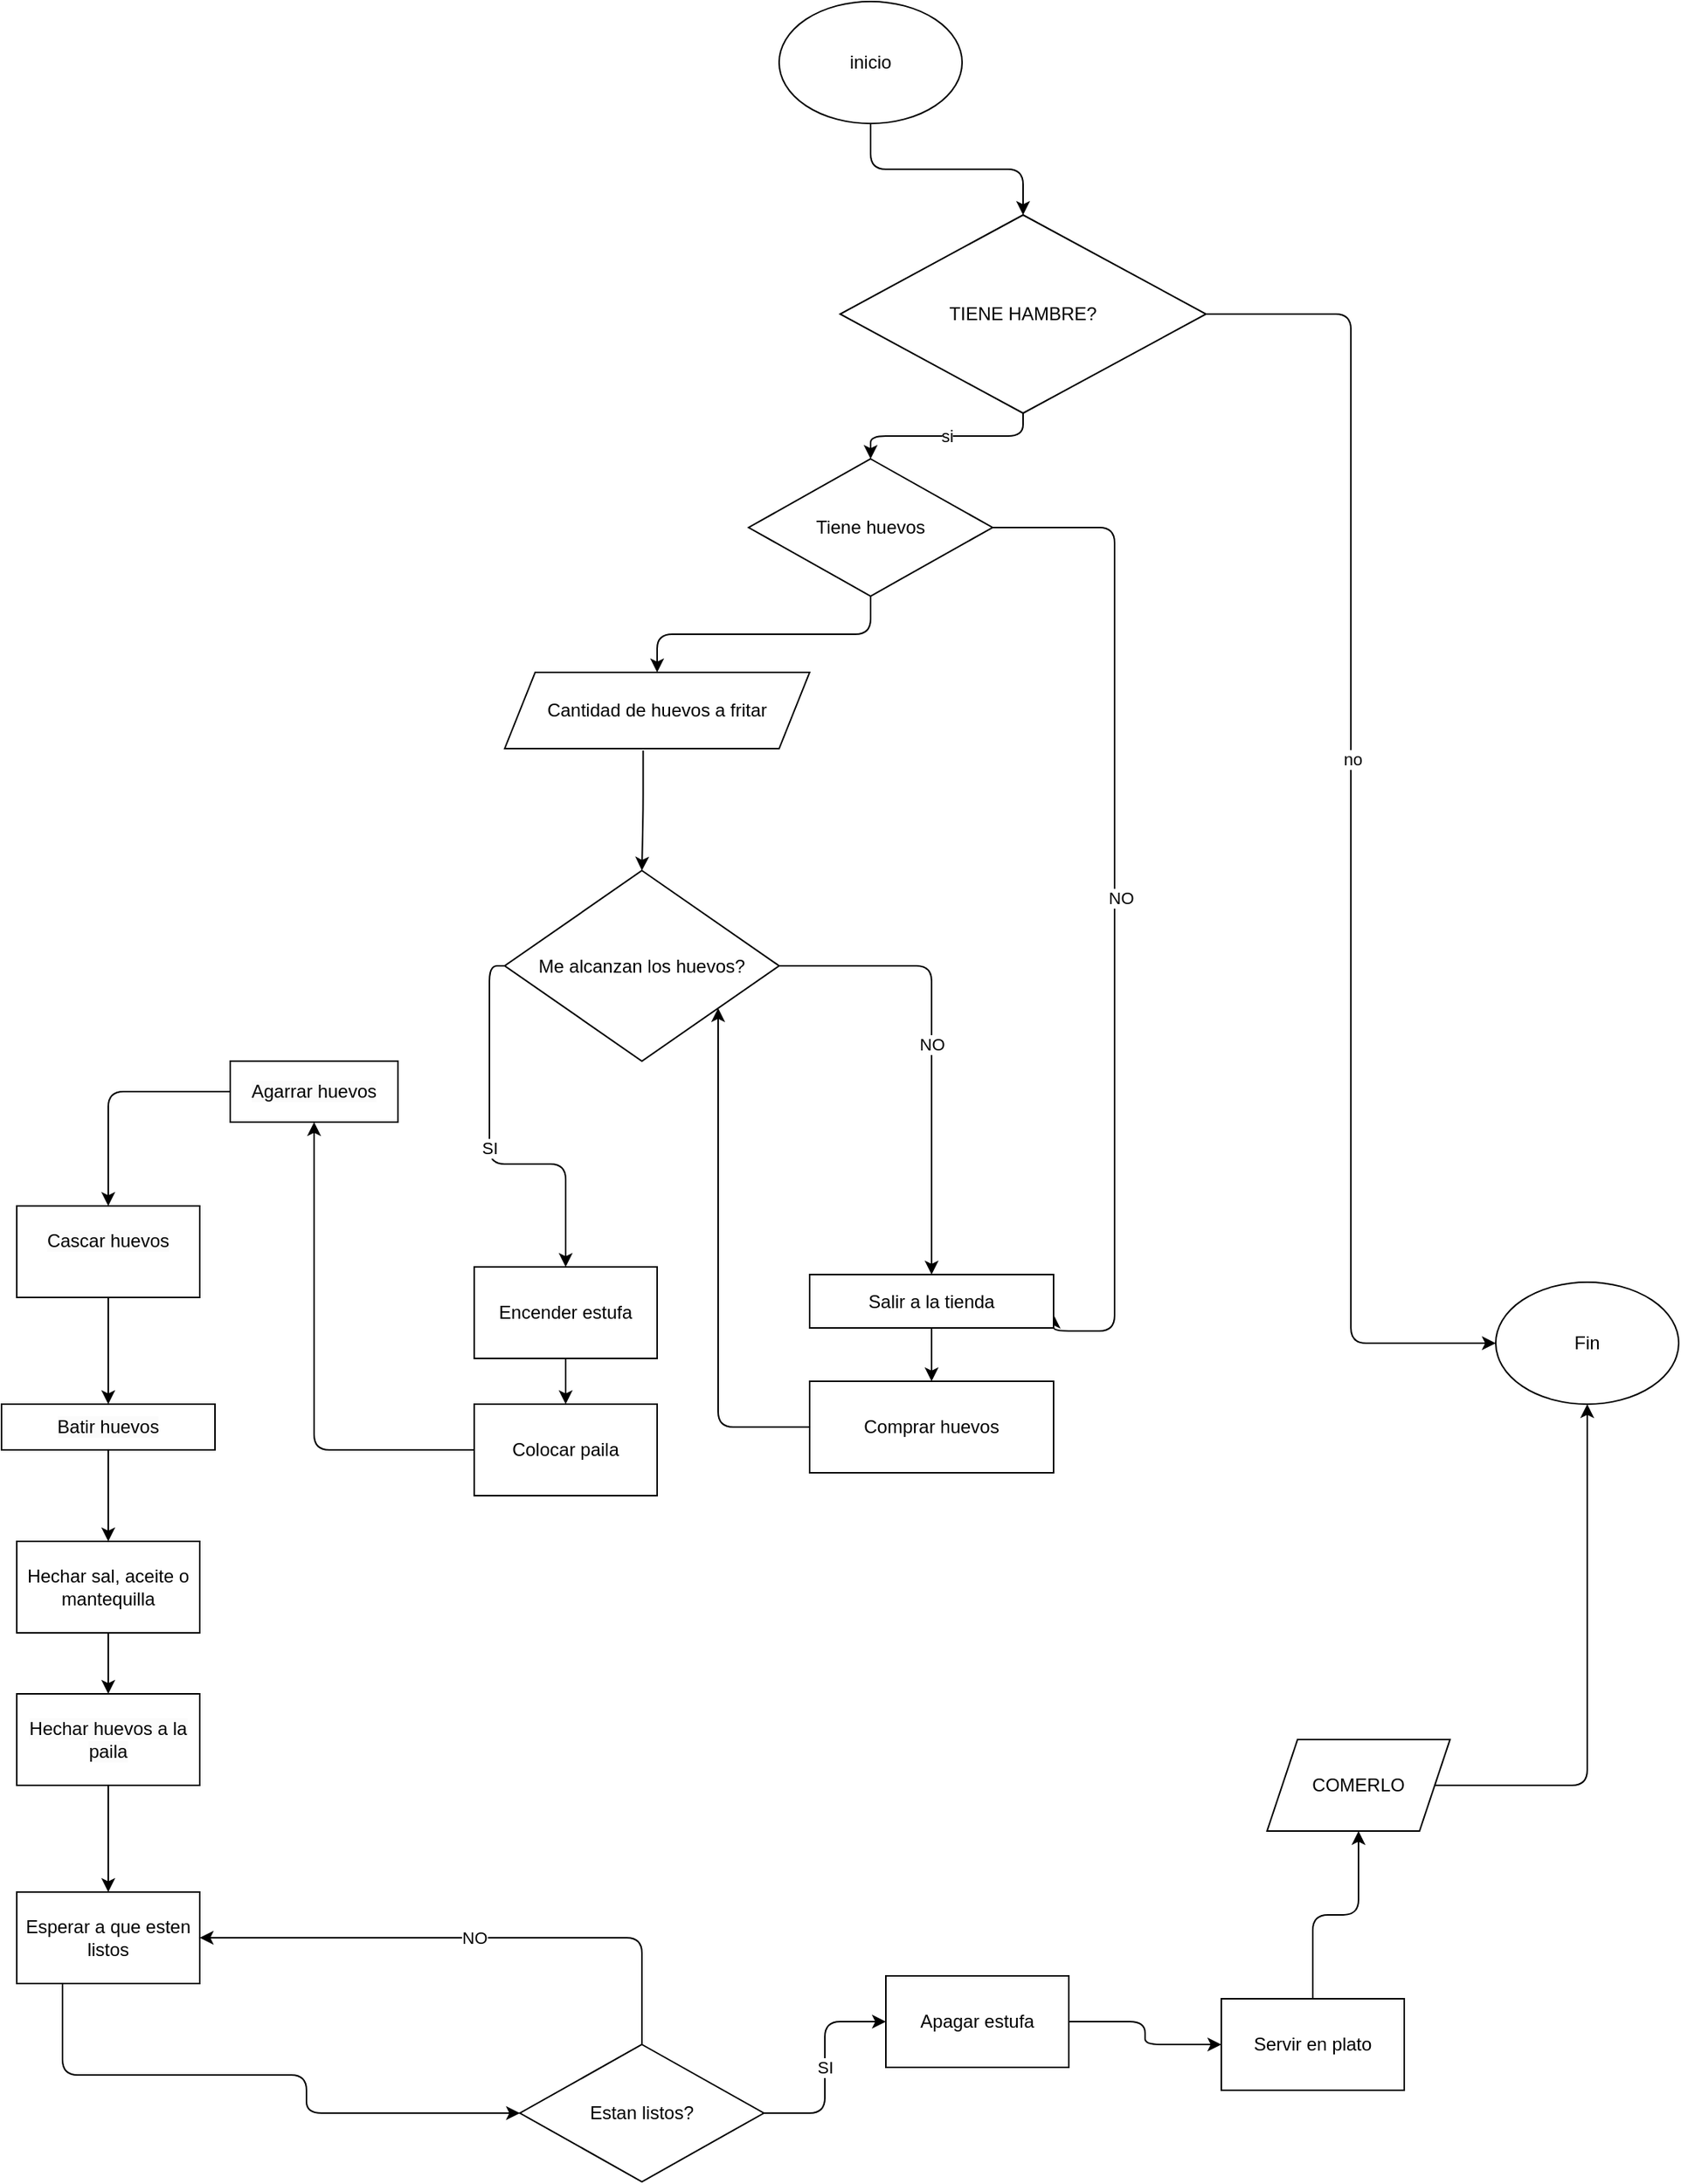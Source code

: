 <mxfile>
    <diagram id="GcUG25l4r6ryCjf9cAQH" name="Página-1">
        <mxGraphModel dx="2937" dy="1940" grid="1" gridSize="10" guides="1" tooltips="1" connect="1" arrows="1" fold="1" page="1" pageScale="1" pageWidth="827" pageHeight="1169" math="0" shadow="0">
            <root>
                <mxCell id="0"/>
                <mxCell id="1" parent="0"/>
                <mxCell id="7" style="edgeStyle=orthogonalEdgeStyle;html=1;entryX=0.5;entryY=0;entryDx=0;entryDy=0;" edge="1" parent="1" source="2" target="4">
                    <mxGeometry relative="1" as="geometry"/>
                </mxCell>
                <mxCell id="2" value="inicio" style="ellipse;whiteSpace=wrap;html=1;" vertex="1" parent="1">
                    <mxGeometry x="-10" y="324" width="120" height="80" as="geometry"/>
                </mxCell>
                <mxCell id="3" value="Fin" style="ellipse;whiteSpace=wrap;html=1;" vertex="1" parent="1">
                    <mxGeometry x="460" y="1164" width="120" height="80" as="geometry"/>
                </mxCell>
                <mxCell id="5" value="si" style="edgeStyle=orthogonalEdgeStyle;html=1;entryX=0.5;entryY=0;entryDx=0;entryDy=0;" edge="1" parent="1" source="4" target="6">
                    <mxGeometry relative="1" as="geometry">
                        <mxPoint x="150" y="674" as="targetPoint"/>
                    </mxGeometry>
                </mxCell>
                <mxCell id="8" style="edgeStyle=orthogonalEdgeStyle;html=1;entryX=0;entryY=0.5;entryDx=0;entryDy=0;" edge="1" parent="1" source="4" target="3">
                    <mxGeometry relative="1" as="geometry">
                        <mxPoint x="410" y="404" as="targetPoint"/>
                    </mxGeometry>
                </mxCell>
                <mxCell id="9" value="no" style="edgeLabel;html=1;align=center;verticalAlign=middle;resizable=0;points=[];" vertex="1" connectable="0" parent="8">
                    <mxGeometry x="-0.105" y="1" relative="1" as="geometry">
                        <mxPoint as="offset"/>
                    </mxGeometry>
                </mxCell>
                <mxCell id="4" value="TIENE HAMBRE?" style="rhombus;whiteSpace=wrap;html=1;" vertex="1" parent="1">
                    <mxGeometry x="30" y="464" width="240" height="130" as="geometry"/>
                </mxCell>
                <mxCell id="11" style="edgeStyle=orthogonalEdgeStyle;html=1;entryX=0.5;entryY=0;entryDx=0;entryDy=0;" edge="1" parent="1" source="6" target="10">
                    <mxGeometry relative="1" as="geometry"/>
                </mxCell>
                <mxCell id="64" style="edgeStyle=orthogonalEdgeStyle;html=1;entryX=1;entryY=0.75;entryDx=0;entryDy=0;" edge="1" parent="1" source="6" target="44">
                    <mxGeometry relative="1" as="geometry">
                        <Array as="points">
                            <mxPoint x="210" y="669"/>
                            <mxPoint x="210" y="1196"/>
                        </Array>
                    </mxGeometry>
                </mxCell>
                <mxCell id="65" value="NO" style="edgeLabel;html=1;align=center;verticalAlign=middle;resizable=0;points=[];" vertex="1" connectable="0" parent="64">
                    <mxGeometry x="-0.019" y="4" relative="1" as="geometry">
                        <mxPoint as="offset"/>
                    </mxGeometry>
                </mxCell>
                <mxCell id="6" value="Tiene huevos" style="rhombus;whiteSpace=wrap;html=1;" vertex="1" parent="1">
                    <mxGeometry x="-30" y="624" width="160" height="90" as="geometry"/>
                </mxCell>
                <mxCell id="13" style="edgeStyle=orthogonalEdgeStyle;html=1;entryX=0.5;entryY=0;entryDx=0;entryDy=0;exitX=0.454;exitY=1.024;exitDx=0;exitDy=0;exitPerimeter=0;" edge="1" parent="1" source="10" target="12">
                    <mxGeometry relative="1" as="geometry"/>
                </mxCell>
                <mxCell id="10" value="Cantidad de huevos a fritar" style="shape=parallelogram;perimeter=parallelogramPerimeter;whiteSpace=wrap;html=1;fixedSize=1;" vertex="1" parent="1">
                    <mxGeometry x="-190" y="764" width="200" height="50" as="geometry"/>
                </mxCell>
                <mxCell id="24" value="SI" style="edgeStyle=orthogonalEdgeStyle;html=1;exitX=0;exitY=0.5;exitDx=0;exitDy=0;entryX=0.5;entryY=0;entryDx=0;entryDy=0;" edge="1" parent="1" source="12" target="60">
                    <mxGeometry relative="1" as="geometry">
                        <mxPoint x="-150" y="1144" as="targetPoint"/>
                    </mxGeometry>
                </mxCell>
                <mxCell id="63" value="NO" style="edgeStyle=orthogonalEdgeStyle;html=1;" edge="1" parent="1" source="12" target="44">
                    <mxGeometry relative="1" as="geometry"/>
                </mxCell>
                <mxCell id="12" value="Me alcanzan los huevos?" style="rhombus;whiteSpace=wrap;html=1;" vertex="1" parent="1">
                    <mxGeometry x="-190" y="894" width="180" height="125" as="geometry"/>
                </mxCell>
                <mxCell id="23" value="NO" style="edgeStyle=orthogonalEdgeStyle;html=1;exitX=0.5;exitY=0;exitDx=0;exitDy=0;entryX=1;entryY=0.5;entryDx=0;entryDy=0;" edge="1" parent="1" source="20" target="50">
                    <mxGeometry relative="1" as="geometry">
                        <mxPoint x="-260" y="1574" as="targetPoint"/>
                    </mxGeometry>
                </mxCell>
                <mxCell id="34" value="SI" style="edgeStyle=orthogonalEdgeStyle;html=1;entryX=0;entryY=0.5;entryDx=0;entryDy=0;" edge="1" parent="1" source="20" target="52">
                    <mxGeometry relative="1" as="geometry">
                        <mxPoint x="50" y="1624" as="targetPoint"/>
                    </mxGeometry>
                </mxCell>
                <mxCell id="20" value="Estan listos?" style="rhombus;whiteSpace=wrap;html=1;" vertex="1" parent="1">
                    <mxGeometry x="-180" y="1664" width="160" height="90" as="geometry"/>
                </mxCell>
                <mxCell id="30" style="edgeStyle=orthogonalEdgeStyle;html=1;entryX=0;entryY=0.5;entryDx=0;entryDy=0;exitX=0.25;exitY=1;exitDx=0;exitDy=0;" edge="1" parent="1" source="50" target="20">
                    <mxGeometry relative="1" as="geometry">
                        <mxPoint x="-380" y="1864" as="targetPoint"/>
                        <mxPoint x="-260" y="1594.077" as="sourcePoint"/>
                        <Array as="points">
                            <mxPoint x="-480" y="1684"/>
                            <mxPoint x="-320" y="1684"/>
                            <mxPoint x="-320" y="1709"/>
                        </Array>
                    </mxGeometry>
                </mxCell>
                <mxCell id="35" style="edgeStyle=orthogonalEdgeStyle;html=1;entryX=0;entryY=0.5;entryDx=0;entryDy=0;exitX=1;exitY=0.5;exitDx=0;exitDy=0;" edge="1" parent="1" source="52" target="51">
                    <mxGeometry relative="1" as="geometry">
                        <mxPoint x="150" y="1624.077" as="sourcePoint"/>
                        <mxPoint x="240" y="1649" as="targetPoint"/>
                    </mxGeometry>
                </mxCell>
                <mxCell id="41" style="edgeStyle=orthogonalEdgeStyle;html=1;entryX=0.5;entryY=1;entryDx=0;entryDy=0;exitX=0.5;exitY=0;exitDx=0;exitDy=0;" edge="1" parent="1" source="51" target="33">
                    <mxGeometry relative="1" as="geometry">
                        <mxPoint x="305" y="1584" as="sourcePoint"/>
                    </mxGeometry>
                </mxCell>
                <mxCell id="42" style="edgeStyle=orthogonalEdgeStyle;html=1;entryX=0.5;entryY=1;entryDx=0;entryDy=0;" edge="1" parent="1" source="33" target="3">
                    <mxGeometry relative="1" as="geometry"/>
                </mxCell>
                <mxCell id="33" value="COMERLO" style="shape=parallelogram;perimeter=parallelogramPerimeter;whiteSpace=wrap;html=1;fixedSize=1;" vertex="1" parent="1">
                    <mxGeometry x="310" y="1464" width="120" height="60" as="geometry"/>
                </mxCell>
                <mxCell id="40" style="edgeStyle=orthogonalEdgeStyle;html=1;entryX=0.5;entryY=1;entryDx=0;entryDy=0;exitX=0;exitY=0.5;exitDx=0;exitDy=0;" edge="1" parent="1" source="61" target="45">
                    <mxGeometry relative="1" as="geometry">
                        <mxPoint x="-190" y="1284.037" as="sourcePoint"/>
                        <mxPoint x="-260" y="1074" as="targetPoint"/>
                    </mxGeometry>
                </mxCell>
                <mxCell id="67" style="edgeStyle=orthogonalEdgeStyle;html=1;entryX=0.5;entryY=0;entryDx=0;entryDy=0;" edge="1" parent="1" source="44" target="66">
                    <mxGeometry relative="1" as="geometry"/>
                </mxCell>
                <mxCell id="44" value="Salir a la tienda" style="whiteSpace=wrap;html=1;" vertex="1" parent="1">
                    <mxGeometry x="10" y="1159" width="160" height="35" as="geometry"/>
                </mxCell>
                <mxCell id="53" style="edgeStyle=orthogonalEdgeStyle;html=1;exitX=0;exitY=0.5;exitDx=0;exitDy=0;entryX=0.5;entryY=0;entryDx=0;entryDy=0;" edge="1" parent="1" source="45" target="46">
                    <mxGeometry relative="1" as="geometry"/>
                </mxCell>
                <mxCell id="45" value="&lt;span style=&quot;color: rgb(0, 0, 0); font-family: Helvetica; font-size: 12px; font-style: normal; font-variant-ligatures: normal; font-variant-caps: normal; font-weight: 400; letter-spacing: normal; orphans: 2; text-align: center; text-indent: 0px; text-transform: none; widows: 2; word-spacing: 0px; -webkit-text-stroke-width: 0px; background-color: rgb(251, 251, 251); text-decoration-thickness: initial; text-decoration-style: initial; text-decoration-color: initial; float: none; display: inline !important;&quot;&gt;Agarrar huevos&lt;/span&gt;" style="rounded=0;whiteSpace=wrap;html=1;" vertex="1" parent="1">
                    <mxGeometry x="-370" y="1019" width="110" height="40" as="geometry"/>
                </mxCell>
                <mxCell id="54" style="edgeStyle=orthogonalEdgeStyle;html=1;" edge="1" parent="1" source="46" target="47">
                    <mxGeometry relative="1" as="geometry"/>
                </mxCell>
                <mxCell id="46" value="&#10;&lt;span style=&quot;color: rgb(0, 0, 0); font-family: Helvetica; font-size: 12px; font-style: normal; font-variant-ligatures: normal; font-variant-caps: normal; font-weight: 400; letter-spacing: normal; orphans: 2; text-align: center; text-indent: 0px; text-transform: none; widows: 2; word-spacing: 0px; -webkit-text-stroke-width: 0px; background-color: rgb(251, 251, 251); text-decoration-thickness: initial; text-decoration-style: initial; text-decoration-color: initial; float: none; display: inline !important;&quot;&gt;Cascar huevos&lt;/span&gt;&#10;&#10;" style="rounded=0;whiteSpace=wrap;html=1;" vertex="1" parent="1">
                    <mxGeometry x="-510" y="1114" width="120" height="60" as="geometry"/>
                </mxCell>
                <mxCell id="55" style="edgeStyle=orthogonalEdgeStyle;html=1;entryX=0.5;entryY=0;entryDx=0;entryDy=0;" edge="1" parent="1" source="47" target="48">
                    <mxGeometry relative="1" as="geometry"/>
                </mxCell>
                <mxCell id="47" value="&lt;span style=&quot;color: rgb(0, 0, 0); font-family: Helvetica; font-size: 12px; font-style: normal; font-variant-ligatures: normal; font-variant-caps: normal; font-weight: 400; letter-spacing: normal; orphans: 2; text-align: center; text-indent: 0px; text-transform: none; widows: 2; word-spacing: 0px; -webkit-text-stroke-width: 0px; background-color: rgb(251, 251, 251); text-decoration-thickness: initial; text-decoration-style: initial; text-decoration-color: initial; float: none; display: inline !important;&quot;&gt;Batir huevos&lt;/span&gt;" style="rounded=0;whiteSpace=wrap;html=1;" vertex="1" parent="1">
                    <mxGeometry x="-520" y="1244" width="140" height="30" as="geometry"/>
                </mxCell>
                <mxCell id="56" style="edgeStyle=orthogonalEdgeStyle;html=1;entryX=0.5;entryY=0;entryDx=0;entryDy=0;" edge="1" parent="1" source="48" target="49">
                    <mxGeometry relative="1" as="geometry"/>
                </mxCell>
                <mxCell id="48" value="Hechar sal, aceite o mantequilla" style="rounded=0;whiteSpace=wrap;html=1;" vertex="1" parent="1">
                    <mxGeometry x="-510" y="1334" width="120" height="60" as="geometry"/>
                </mxCell>
                <mxCell id="57" style="edgeStyle=orthogonalEdgeStyle;html=1;entryX=0.5;entryY=0;entryDx=0;entryDy=0;" edge="1" parent="1" source="49" target="50">
                    <mxGeometry relative="1" as="geometry"/>
                </mxCell>
                <mxCell id="49" value="&lt;span style=&quot;color: rgb(0, 0, 0); font-family: Helvetica; font-size: 12px; font-style: normal; font-variant-ligatures: normal; font-variant-caps: normal; font-weight: 400; letter-spacing: normal; orphans: 2; text-align: center; text-indent: 0px; text-transform: none; widows: 2; word-spacing: 0px; -webkit-text-stroke-width: 0px; background-color: rgb(251, 251, 251); text-decoration-thickness: initial; text-decoration-style: initial; text-decoration-color: initial; float: none; display: inline !important;&quot;&gt;Hechar huevos a la paila&lt;/span&gt;" style="rounded=0;whiteSpace=wrap;html=1;" vertex="1" parent="1">
                    <mxGeometry x="-510" y="1434" width="120" height="60" as="geometry"/>
                </mxCell>
                <mxCell id="50" value="Esperar a que esten listos" style="rounded=0;whiteSpace=wrap;html=1;" vertex="1" parent="1">
                    <mxGeometry x="-510" y="1564" width="120" height="60" as="geometry"/>
                </mxCell>
                <mxCell id="51" value="Servir en plato" style="rounded=0;whiteSpace=wrap;html=1;" vertex="1" parent="1">
                    <mxGeometry x="280" y="1634" width="120" height="60" as="geometry"/>
                </mxCell>
                <mxCell id="52" value="Apagar estufa" style="rounded=0;whiteSpace=wrap;html=1;" vertex="1" parent="1">
                    <mxGeometry x="60" y="1619" width="120" height="60" as="geometry"/>
                </mxCell>
                <mxCell id="62" style="edgeStyle=orthogonalEdgeStyle;html=1;" edge="1" parent="1" source="60" target="61">
                    <mxGeometry relative="1" as="geometry"/>
                </mxCell>
                <mxCell id="60" value="Encender estufa" style="rounded=0;whiteSpace=wrap;html=1;" vertex="1" parent="1">
                    <mxGeometry x="-210" y="1154" width="120" height="60" as="geometry"/>
                </mxCell>
                <mxCell id="61" value="Colocar paila" style="rounded=0;whiteSpace=wrap;html=1;" vertex="1" parent="1">
                    <mxGeometry x="-210" y="1244" width="120" height="60" as="geometry"/>
                </mxCell>
                <mxCell id="68" style="edgeStyle=orthogonalEdgeStyle;html=1;" edge="1" parent="1" source="66" target="12">
                    <mxGeometry relative="1" as="geometry">
                        <Array as="points">
                            <mxPoint x="-50" y="1259"/>
                        </Array>
                    </mxGeometry>
                </mxCell>
                <mxCell id="66" value="Comprar huevos" style="rounded=0;whiteSpace=wrap;html=1;" vertex="1" parent="1">
                    <mxGeometry x="10" y="1229" width="160" height="60" as="geometry"/>
                </mxCell>
            </root>
        </mxGraphModel>
    </diagram>
</mxfile>